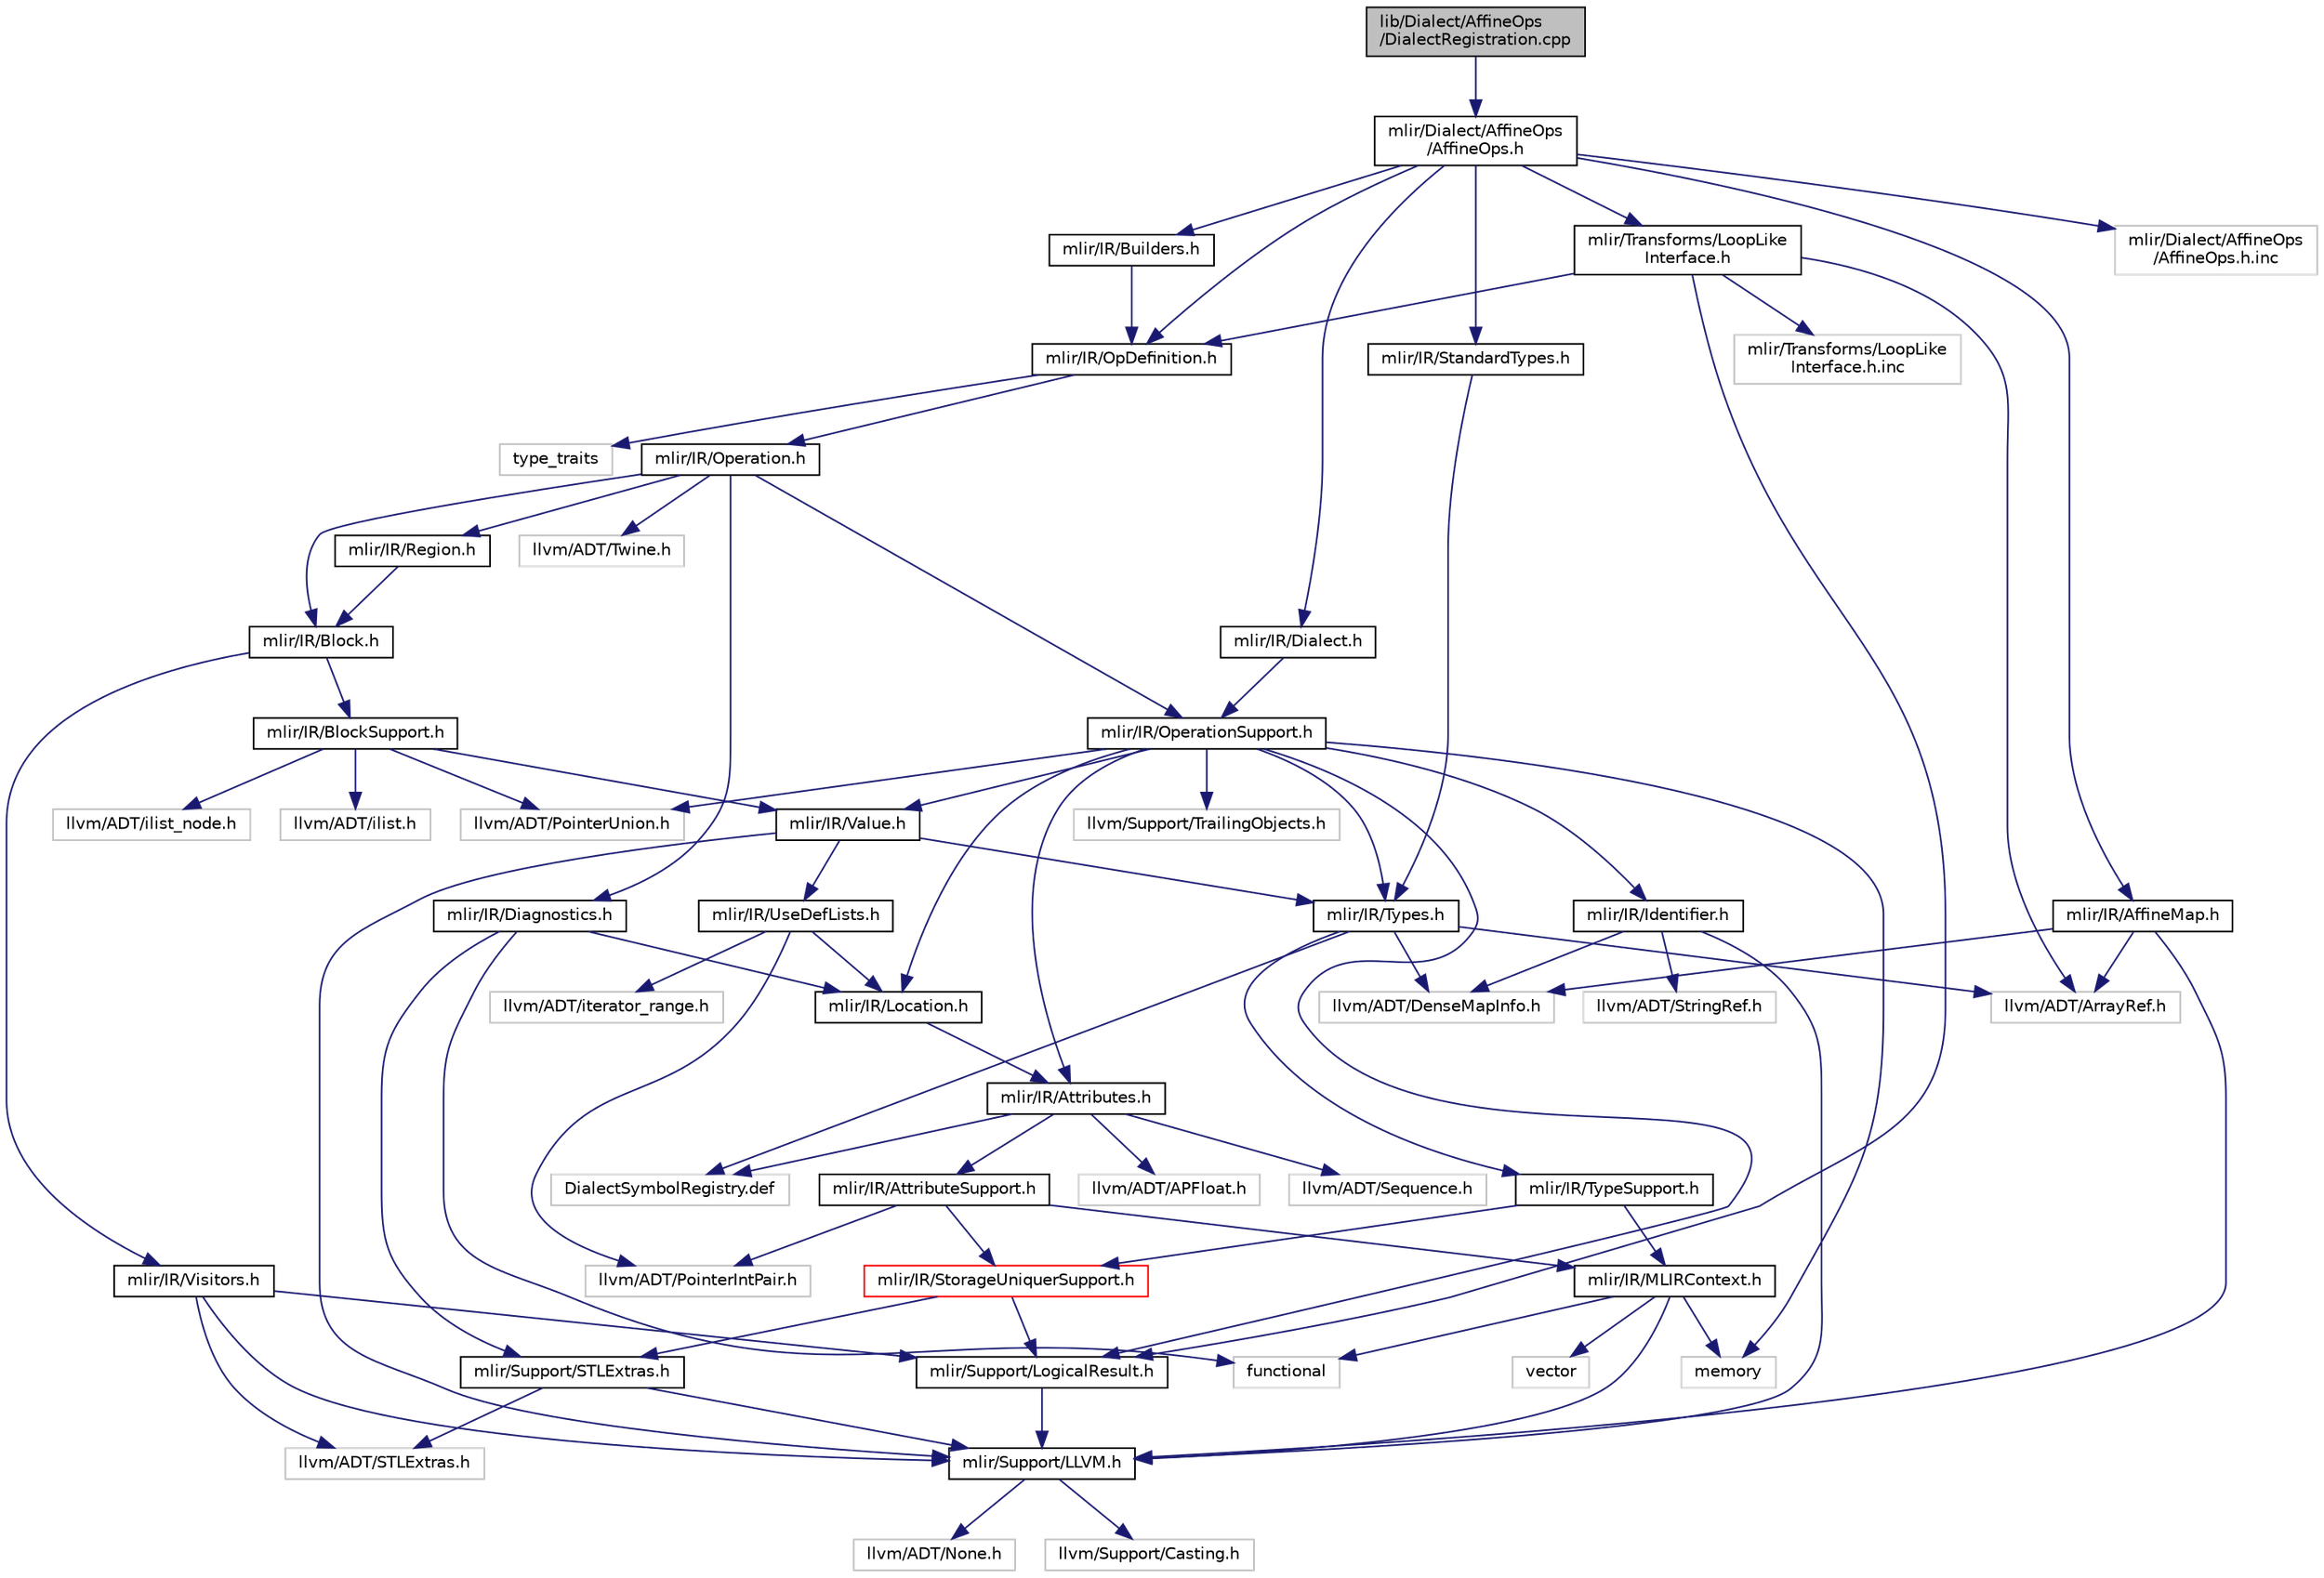 digraph "lib/Dialect/AffineOps/DialectRegistration.cpp"
{
  bgcolor="transparent";
  edge [fontname="Helvetica",fontsize="10",labelfontname="Helvetica",labelfontsize="10"];
  node [fontname="Helvetica",fontsize="10",shape=record];
  Node0 [label="lib/Dialect/AffineOps\l/DialectRegistration.cpp",height=0.2,width=0.4,color="black", fillcolor="grey75", style="filled", fontcolor="black"];
  Node0 -> Node1 [color="midnightblue",fontsize="10",style="solid",fontname="Helvetica"];
  Node1 [label="mlir/Dialect/AffineOps\l/AffineOps.h",height=0.2,width=0.4,color="black",URL="$AffineOps_8h.html"];
  Node1 -> Node2 [color="midnightblue",fontsize="10",style="solid",fontname="Helvetica"];
  Node2 [label="mlir/IR/AffineMap.h",height=0.2,width=0.4,color="black",URL="$AffineMap_8h.html"];
  Node2 -> Node3 [color="midnightblue",fontsize="10",style="solid",fontname="Helvetica"];
  Node3 [label="mlir/Support/LLVM.h",height=0.2,width=0.4,color="black",URL="$LLVM_8h.html"];
  Node3 -> Node4 [color="midnightblue",fontsize="10",style="solid",fontname="Helvetica"];
  Node4 [label="llvm/ADT/None.h",height=0.2,width=0.4,color="grey75"];
  Node3 -> Node5 [color="midnightblue",fontsize="10",style="solid",fontname="Helvetica"];
  Node5 [label="llvm/Support/Casting.h",height=0.2,width=0.4,color="grey75"];
  Node2 -> Node6 [color="midnightblue",fontsize="10",style="solid",fontname="Helvetica"];
  Node6 [label="llvm/ADT/ArrayRef.h",height=0.2,width=0.4,color="grey75"];
  Node2 -> Node7 [color="midnightblue",fontsize="10",style="solid",fontname="Helvetica"];
  Node7 [label="llvm/ADT/DenseMapInfo.h",height=0.2,width=0.4,color="grey75"];
  Node1 -> Node8 [color="midnightblue",fontsize="10",style="solid",fontname="Helvetica"];
  Node8 [label="mlir/IR/Builders.h",height=0.2,width=0.4,color="black",URL="$IR_2Builders_8h.html"];
  Node8 -> Node9 [color="midnightblue",fontsize="10",style="solid",fontname="Helvetica"];
  Node9 [label="mlir/IR/OpDefinition.h",height=0.2,width=0.4,color="black",URL="$OpDefinition_8h.html"];
  Node9 -> Node10 [color="midnightblue",fontsize="10",style="solid",fontname="Helvetica"];
  Node10 [label="mlir/IR/Operation.h",height=0.2,width=0.4,color="black",URL="$Operation_8h.html"];
  Node10 -> Node11 [color="midnightblue",fontsize="10",style="solid",fontname="Helvetica"];
  Node11 [label="mlir/IR/Block.h",height=0.2,width=0.4,color="black",URL="$Block_8h.html"];
  Node11 -> Node12 [color="midnightblue",fontsize="10",style="solid",fontname="Helvetica"];
  Node12 [label="mlir/IR/BlockSupport.h",height=0.2,width=0.4,color="black",URL="$BlockSupport_8h.html"];
  Node12 -> Node13 [color="midnightblue",fontsize="10",style="solid",fontname="Helvetica"];
  Node13 [label="mlir/IR/Value.h",height=0.2,width=0.4,color="black",URL="$Value_8h.html"];
  Node13 -> Node14 [color="midnightblue",fontsize="10",style="solid",fontname="Helvetica"];
  Node14 [label="mlir/IR/Types.h",height=0.2,width=0.4,color="black",URL="$Types_8h.html"];
  Node14 -> Node15 [color="midnightblue",fontsize="10",style="solid",fontname="Helvetica"];
  Node15 [label="mlir/IR/TypeSupport.h",height=0.2,width=0.4,color="black",URL="$TypeSupport_8h.html"];
  Node15 -> Node16 [color="midnightblue",fontsize="10",style="solid",fontname="Helvetica"];
  Node16 [label="mlir/IR/MLIRContext.h",height=0.2,width=0.4,color="black",URL="$MLIRContext_8h.html"];
  Node16 -> Node3 [color="midnightblue",fontsize="10",style="solid",fontname="Helvetica"];
  Node16 -> Node17 [color="midnightblue",fontsize="10",style="solid",fontname="Helvetica"];
  Node17 [label="functional",height=0.2,width=0.4,color="grey75"];
  Node16 -> Node18 [color="midnightblue",fontsize="10",style="solid",fontname="Helvetica"];
  Node18 [label="memory",height=0.2,width=0.4,color="grey75"];
  Node16 -> Node19 [color="midnightblue",fontsize="10",style="solid",fontname="Helvetica"];
  Node19 [label="vector",height=0.2,width=0.4,color="grey75"];
  Node15 -> Node20 [color="midnightblue",fontsize="10",style="solid",fontname="Helvetica"];
  Node20 [label="mlir/IR/StorageUniquerSupport.h",height=0.2,width=0.4,color="red",URL="$StorageUniquerSupport_8h.html"];
  Node20 -> Node21 [color="midnightblue",fontsize="10",style="solid",fontname="Helvetica"];
  Node21 [label="mlir/Support/LogicalResult.h",height=0.2,width=0.4,color="black",URL="$LogicalResult_8h.html"];
  Node21 -> Node3 [color="midnightblue",fontsize="10",style="solid",fontname="Helvetica"];
  Node20 -> Node22 [color="midnightblue",fontsize="10",style="solid",fontname="Helvetica"];
  Node22 [label="mlir/Support/STLExtras.h",height=0.2,width=0.4,color="black",URL="$STLExtras_8h.html"];
  Node22 -> Node3 [color="midnightblue",fontsize="10",style="solid",fontname="Helvetica"];
  Node22 -> Node23 [color="midnightblue",fontsize="10",style="solid",fontname="Helvetica"];
  Node23 [label="llvm/ADT/STLExtras.h",height=0.2,width=0.4,color="grey75"];
  Node14 -> Node6 [color="midnightblue",fontsize="10",style="solid",fontname="Helvetica"];
  Node14 -> Node7 [color="midnightblue",fontsize="10",style="solid",fontname="Helvetica"];
  Node14 -> Node28 [color="midnightblue",fontsize="10",style="solid",fontname="Helvetica"];
  Node28 [label="DialectSymbolRegistry.def",height=0.2,width=0.4,color="grey75"];
  Node13 -> Node29 [color="midnightblue",fontsize="10",style="solid",fontname="Helvetica"];
  Node29 [label="mlir/IR/UseDefLists.h",height=0.2,width=0.4,color="black",URL="$UseDefLists_8h.html"];
  Node29 -> Node30 [color="midnightblue",fontsize="10",style="solid",fontname="Helvetica"];
  Node30 [label="mlir/IR/Location.h",height=0.2,width=0.4,color="black",URL="$Location_8h.html"];
  Node30 -> Node31 [color="midnightblue",fontsize="10",style="solid",fontname="Helvetica"];
  Node31 [label="mlir/IR/Attributes.h",height=0.2,width=0.4,color="black",URL="$Attributes_8h.html"];
  Node31 -> Node32 [color="midnightblue",fontsize="10",style="solid",fontname="Helvetica"];
  Node32 [label="mlir/IR/AttributeSupport.h",height=0.2,width=0.4,color="black",URL="$AttributeSupport_8h.html"];
  Node32 -> Node16 [color="midnightblue",fontsize="10",style="solid",fontname="Helvetica"];
  Node32 -> Node20 [color="midnightblue",fontsize="10",style="solid",fontname="Helvetica"];
  Node32 -> Node33 [color="midnightblue",fontsize="10",style="solid",fontname="Helvetica"];
  Node33 [label="llvm/ADT/PointerIntPair.h",height=0.2,width=0.4,color="grey75"];
  Node31 -> Node34 [color="midnightblue",fontsize="10",style="solid",fontname="Helvetica"];
  Node34 [label="llvm/ADT/APFloat.h",height=0.2,width=0.4,color="grey75"];
  Node31 -> Node35 [color="midnightblue",fontsize="10",style="solid",fontname="Helvetica"];
  Node35 [label="llvm/ADT/Sequence.h",height=0.2,width=0.4,color="grey75"];
  Node31 -> Node28 [color="midnightblue",fontsize="10",style="solid",fontname="Helvetica"];
  Node29 -> Node33 [color="midnightblue",fontsize="10",style="solid",fontname="Helvetica"];
  Node29 -> Node36 [color="midnightblue",fontsize="10",style="solid",fontname="Helvetica"];
  Node36 [label="llvm/ADT/iterator_range.h",height=0.2,width=0.4,color="grey75"];
  Node13 -> Node3 [color="midnightblue",fontsize="10",style="solid",fontname="Helvetica"];
  Node12 -> Node37 [color="midnightblue",fontsize="10",style="solid",fontname="Helvetica"];
  Node37 [label="llvm/ADT/PointerUnion.h",height=0.2,width=0.4,color="grey75"];
  Node12 -> Node38 [color="midnightblue",fontsize="10",style="solid",fontname="Helvetica"];
  Node38 [label="llvm/ADT/ilist.h",height=0.2,width=0.4,color="grey75"];
  Node12 -> Node39 [color="midnightblue",fontsize="10",style="solid",fontname="Helvetica"];
  Node39 [label="llvm/ADT/ilist_node.h",height=0.2,width=0.4,color="grey75"];
  Node11 -> Node40 [color="midnightblue",fontsize="10",style="solid",fontname="Helvetica"];
  Node40 [label="mlir/IR/Visitors.h",height=0.2,width=0.4,color="black",URL="$Visitors_8h.html"];
  Node40 -> Node3 [color="midnightblue",fontsize="10",style="solid",fontname="Helvetica"];
  Node40 -> Node21 [color="midnightblue",fontsize="10",style="solid",fontname="Helvetica"];
  Node40 -> Node23 [color="midnightblue",fontsize="10",style="solid",fontname="Helvetica"];
  Node10 -> Node41 [color="midnightblue",fontsize="10",style="solid",fontname="Helvetica"];
  Node41 [label="mlir/IR/Diagnostics.h",height=0.2,width=0.4,color="black",URL="$Diagnostics_8h.html"];
  Node41 -> Node30 [color="midnightblue",fontsize="10",style="solid",fontname="Helvetica"];
  Node41 -> Node22 [color="midnightblue",fontsize="10",style="solid",fontname="Helvetica"];
  Node41 -> Node17 [color="midnightblue",fontsize="10",style="solid",fontname="Helvetica"];
  Node10 -> Node42 [color="midnightblue",fontsize="10",style="solid",fontname="Helvetica"];
  Node42 [label="mlir/IR/OperationSupport.h",height=0.2,width=0.4,color="black",URL="$OperationSupport_8h.html"];
  Node42 -> Node31 [color="midnightblue",fontsize="10",style="solid",fontname="Helvetica"];
  Node42 -> Node43 [color="midnightblue",fontsize="10",style="solid",fontname="Helvetica"];
  Node43 [label="mlir/IR/Identifier.h",height=0.2,width=0.4,color="black",URL="$Identifier_8h.html"];
  Node43 -> Node3 [color="midnightblue",fontsize="10",style="solid",fontname="Helvetica"];
  Node43 -> Node7 [color="midnightblue",fontsize="10",style="solid",fontname="Helvetica"];
  Node43 -> Node44 [color="midnightblue",fontsize="10",style="solid",fontname="Helvetica"];
  Node44 [label="llvm/ADT/StringRef.h",height=0.2,width=0.4,color="grey75"];
  Node42 -> Node30 [color="midnightblue",fontsize="10",style="solid",fontname="Helvetica"];
  Node42 -> Node14 [color="midnightblue",fontsize="10",style="solid",fontname="Helvetica"];
  Node42 -> Node13 [color="midnightblue",fontsize="10",style="solid",fontname="Helvetica"];
  Node42 -> Node21 [color="midnightblue",fontsize="10",style="solid",fontname="Helvetica"];
  Node42 -> Node37 [color="midnightblue",fontsize="10",style="solid",fontname="Helvetica"];
  Node42 -> Node45 [color="midnightblue",fontsize="10",style="solid",fontname="Helvetica"];
  Node45 [label="llvm/Support/TrailingObjects.h",height=0.2,width=0.4,color="grey75"];
  Node42 -> Node18 [color="midnightblue",fontsize="10",style="solid",fontname="Helvetica"];
  Node10 -> Node46 [color="midnightblue",fontsize="10",style="solid",fontname="Helvetica"];
  Node46 [label="mlir/IR/Region.h",height=0.2,width=0.4,color="black",URL="$IR_2Region_8h.html"];
  Node46 -> Node11 [color="midnightblue",fontsize="10",style="solid",fontname="Helvetica"];
  Node10 -> Node47 [color="midnightblue",fontsize="10",style="solid",fontname="Helvetica"];
  Node47 [label="llvm/ADT/Twine.h",height=0.2,width=0.4,color="grey75"];
  Node9 -> Node48 [color="midnightblue",fontsize="10",style="solid",fontname="Helvetica"];
  Node48 [label="type_traits",height=0.2,width=0.4,color="grey75"];
  Node1 -> Node49 [color="midnightblue",fontsize="10",style="solid",fontname="Helvetica"];
  Node49 [label="mlir/IR/Dialect.h",height=0.2,width=0.4,color="black",URL="$IR_2Dialect_8h.html"];
  Node49 -> Node42 [color="midnightblue",fontsize="10",style="solid",fontname="Helvetica"];
  Node1 -> Node9 [color="midnightblue",fontsize="10",style="solid",fontname="Helvetica"];
  Node1 -> Node50 [color="midnightblue",fontsize="10",style="solid",fontname="Helvetica"];
  Node50 [label="mlir/IR/StandardTypes.h",height=0.2,width=0.4,color="black",URL="$StandardTypes_8h.html"];
  Node50 -> Node14 [color="midnightblue",fontsize="10",style="solid",fontname="Helvetica"];
  Node1 -> Node51 [color="midnightblue",fontsize="10",style="solid",fontname="Helvetica"];
  Node51 [label="mlir/Transforms/LoopLike\lInterface.h",height=0.2,width=0.4,color="black",URL="$LoopLikeInterface_8h.html"];
  Node51 -> Node9 [color="midnightblue",fontsize="10",style="solid",fontname="Helvetica"];
  Node51 -> Node21 [color="midnightblue",fontsize="10",style="solid",fontname="Helvetica"];
  Node51 -> Node6 [color="midnightblue",fontsize="10",style="solid",fontname="Helvetica"];
  Node51 -> Node52 [color="midnightblue",fontsize="10",style="solid",fontname="Helvetica"];
  Node52 [label="mlir/Transforms/LoopLike\lInterface.h.inc",height=0.2,width=0.4,color="grey75"];
  Node1 -> Node53 [color="midnightblue",fontsize="10",style="solid",fontname="Helvetica"];
  Node53 [label="mlir/Dialect/AffineOps\l/AffineOps.h.inc",height=0.2,width=0.4,color="grey75"];
}
